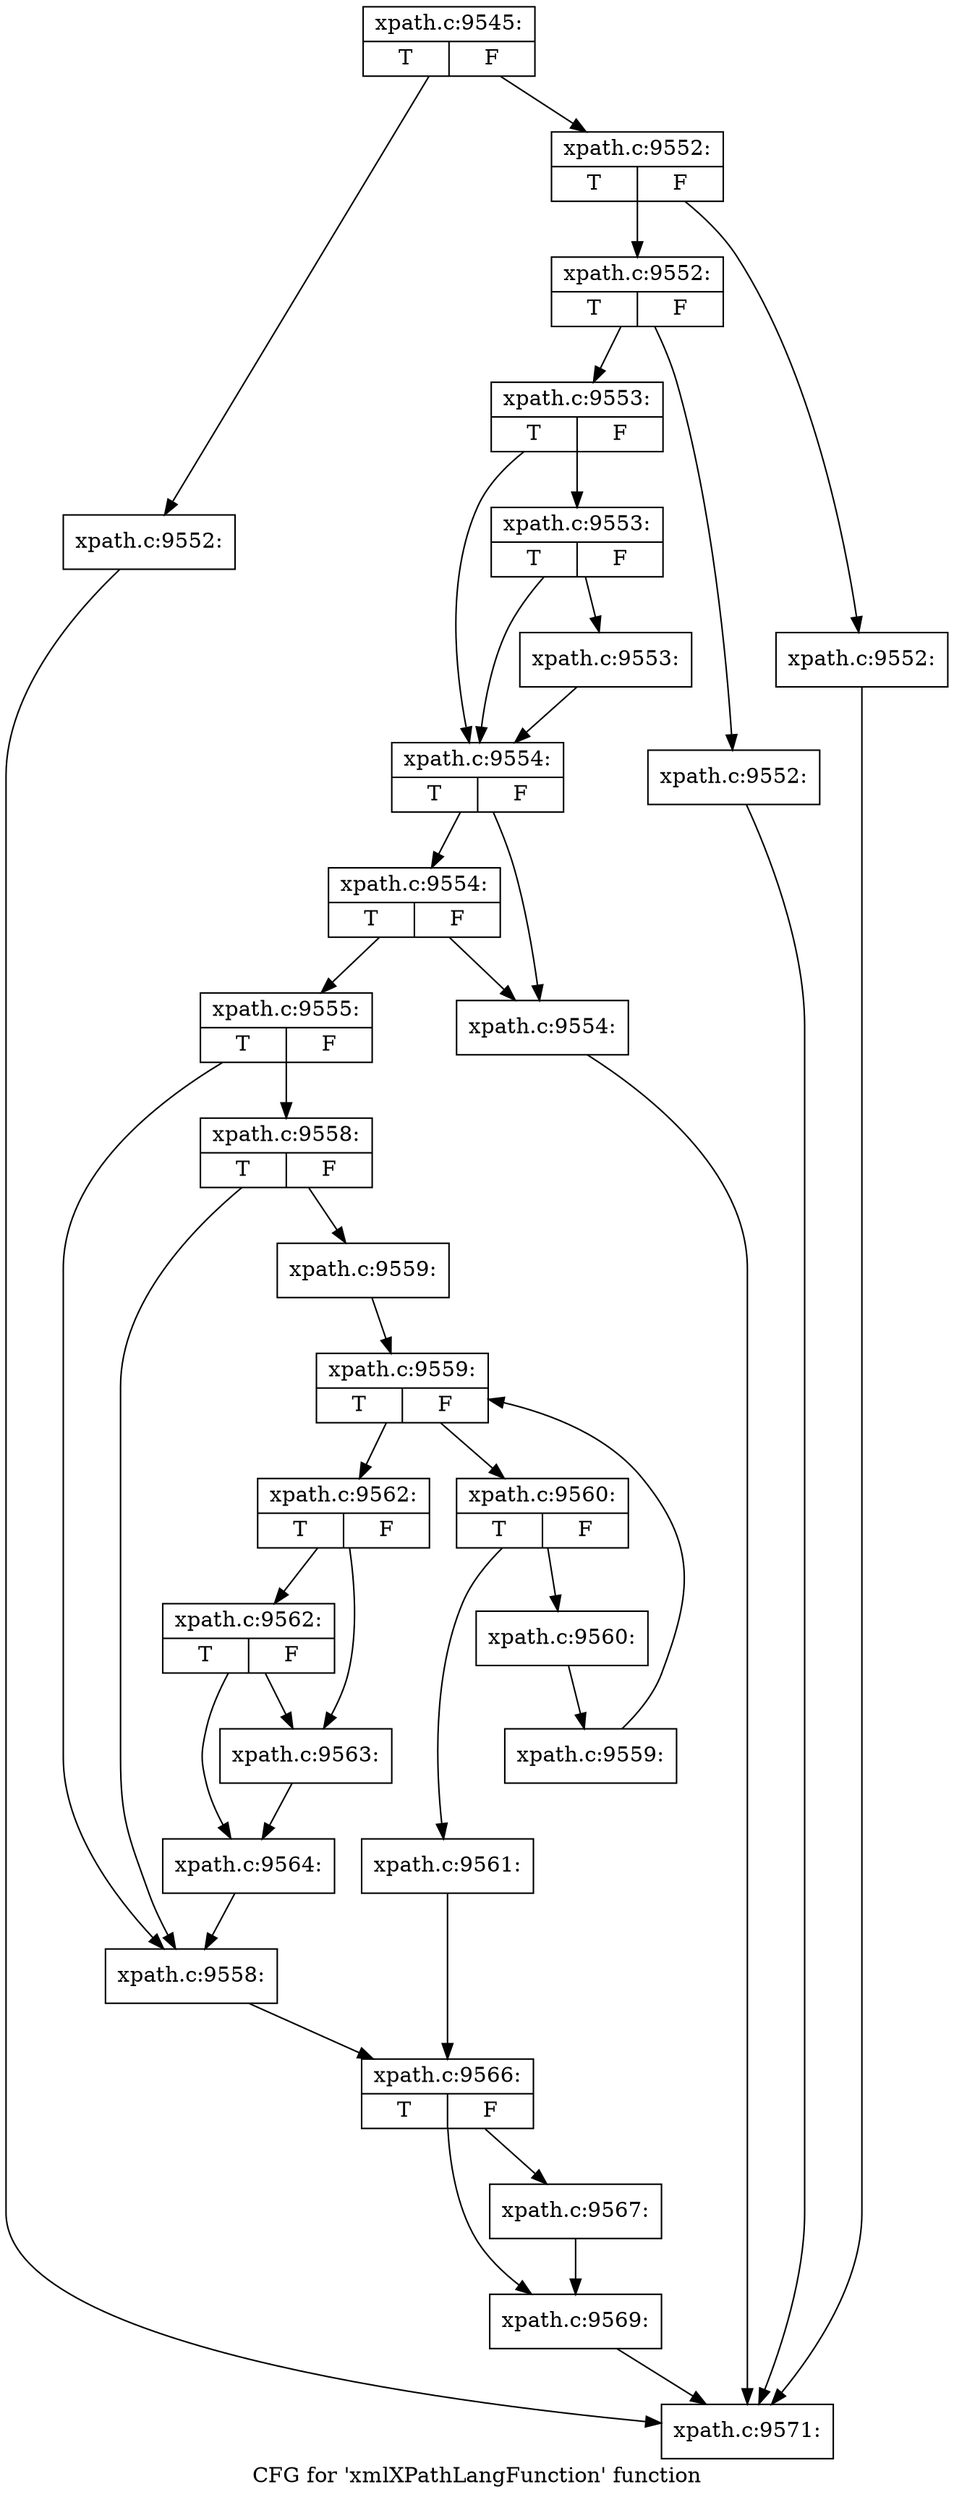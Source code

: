 digraph "CFG for 'xmlXPathLangFunction' function" {
	label="CFG for 'xmlXPathLangFunction' function";

	Node0x4ad53e0 [shape=record,label="{xpath.c:9545:|{<s0>T|<s1>F}}"];
	Node0x4ad53e0 -> Node0x4ad8020;
	Node0x4ad53e0 -> Node0x4ad8070;
	Node0x4ad8020 [shape=record,label="{xpath.c:9552:}"];
	Node0x4ad8020 -> Node0x4ad69f0;
	Node0x4ad8070 [shape=record,label="{xpath.c:9552:|{<s0>T|<s1>F}}"];
	Node0x4ad8070 -> Node0x4ad8330;
	Node0x4ad8070 -> Node0x4ad8380;
	Node0x4ad8330 [shape=record,label="{xpath.c:9552:}"];
	Node0x4ad8330 -> Node0x4ad69f0;
	Node0x4ad8380 [shape=record,label="{xpath.c:9552:|{<s0>T|<s1>F}}"];
	Node0x4ad8380 -> Node0x4ad8750;
	Node0x4ad8380 -> Node0x4ad87a0;
	Node0x4ad8750 [shape=record,label="{xpath.c:9552:}"];
	Node0x4ad8750 -> Node0x4ad69f0;
	Node0x4ad87a0 [shape=record,label="{xpath.c:9553:|{<s0>T|<s1>F}}"];
	Node0x4ad87a0 -> Node0x4ad8f50;
	Node0x4ad87a0 -> Node0x4ad8f00;
	Node0x4ad8f50 [shape=record,label="{xpath.c:9553:|{<s0>T|<s1>F}}"];
	Node0x4ad8f50 -> Node0x4ad8eb0;
	Node0x4ad8f50 -> Node0x4ad8f00;
	Node0x4ad8eb0 [shape=record,label="{xpath.c:9553:}"];
	Node0x4ad8eb0 -> Node0x4ad8f00;
	Node0x4ad8f00 [shape=record,label="{xpath.c:9554:|{<s0>T|<s1>F}}"];
	Node0x4ad8f00 -> Node0x4ad9780;
	Node0x4ad8f00 -> Node0x4ad9820;
	Node0x4ad9820 [shape=record,label="{xpath.c:9554:|{<s0>T|<s1>F}}"];
	Node0x4ad9820 -> Node0x4ad9780;
	Node0x4ad9820 -> Node0x4ad97d0;
	Node0x4ad9780 [shape=record,label="{xpath.c:9554:}"];
	Node0x4ad9780 -> Node0x4ad69f0;
	Node0x4ad97d0 [shape=record,label="{xpath.c:9555:|{<s0>T|<s1>F}}"];
	Node0x4ad97d0 -> Node0x4adb3a0;
	Node0x4ad97d0 -> Node0x4adb350;
	Node0x4adb3a0 [shape=record,label="{xpath.c:9558:|{<s0>T|<s1>F}}"];
	Node0x4adb3a0 -> Node0x4adadc0;
	Node0x4adb3a0 -> Node0x4adb350;
	Node0x4adadc0 [shape=record,label="{xpath.c:9559:}"];
	Node0x4adadc0 -> Node0x4adb800;
	Node0x4adb800 [shape=record,label="{xpath.c:9559:|{<s0>T|<s1>F}}"];
	Node0x4adb800 -> Node0x4adb9a0;
	Node0x4adb800 -> Node0x4adb730;
	Node0x4adb9a0 [shape=record,label="{xpath.c:9560:|{<s0>T|<s1>F}}"];
	Node0x4adb9a0 -> Node0x4adbe70;
	Node0x4adb9a0 -> Node0x4adbec0;
	Node0x4adbe70 [shape=record,label="{xpath.c:9561:}"];
	Node0x4adbe70 -> Node0x4adc3c0;
	Node0x4adbec0 [shape=record,label="{xpath.c:9560:}"];
	Node0x4adbec0 -> Node0x4adb950;
	Node0x4adb950 [shape=record,label="{xpath.c:9559:}"];
	Node0x4adb950 -> Node0x4adb800;
	Node0x4adb730 [shape=record,label="{xpath.c:9562:|{<s0>T|<s1>F}}"];
	Node0x4adb730 -> Node0x4adc590;
	Node0x4adb730 -> Node0x4adace0;
	Node0x4adace0 [shape=record,label="{xpath.c:9562:|{<s0>T|<s1>F}}"];
	Node0x4adace0 -> Node0x4adc590;
	Node0x4adace0 -> Node0x4adac90;
	Node0x4adc590 [shape=record,label="{xpath.c:9563:}"];
	Node0x4adc590 -> Node0x4adac90;
	Node0x4adac90 [shape=record,label="{xpath.c:9564:}"];
	Node0x4adac90 -> Node0x4adb350;
	Node0x4adb350 [shape=record,label="{xpath.c:9558:}"];
	Node0x4adb350 -> Node0x4adc3c0;
	Node0x4adc3c0 [shape=record,label="{xpath.c:9566:|{<s0>T|<s1>F}}"];
	Node0x4adc3c0 -> Node0x4ade090;
	Node0x4adc3c0 -> Node0x4ade0e0;
	Node0x4ade090 [shape=record,label="{xpath.c:9567:}"];
	Node0x4ade090 -> Node0x4ade0e0;
	Node0x4ade0e0 [shape=record,label="{xpath.c:9569:}"];
	Node0x4ade0e0 -> Node0x4ad69f0;
	Node0x4ad69f0 [shape=record,label="{xpath.c:9571:}"];
}
